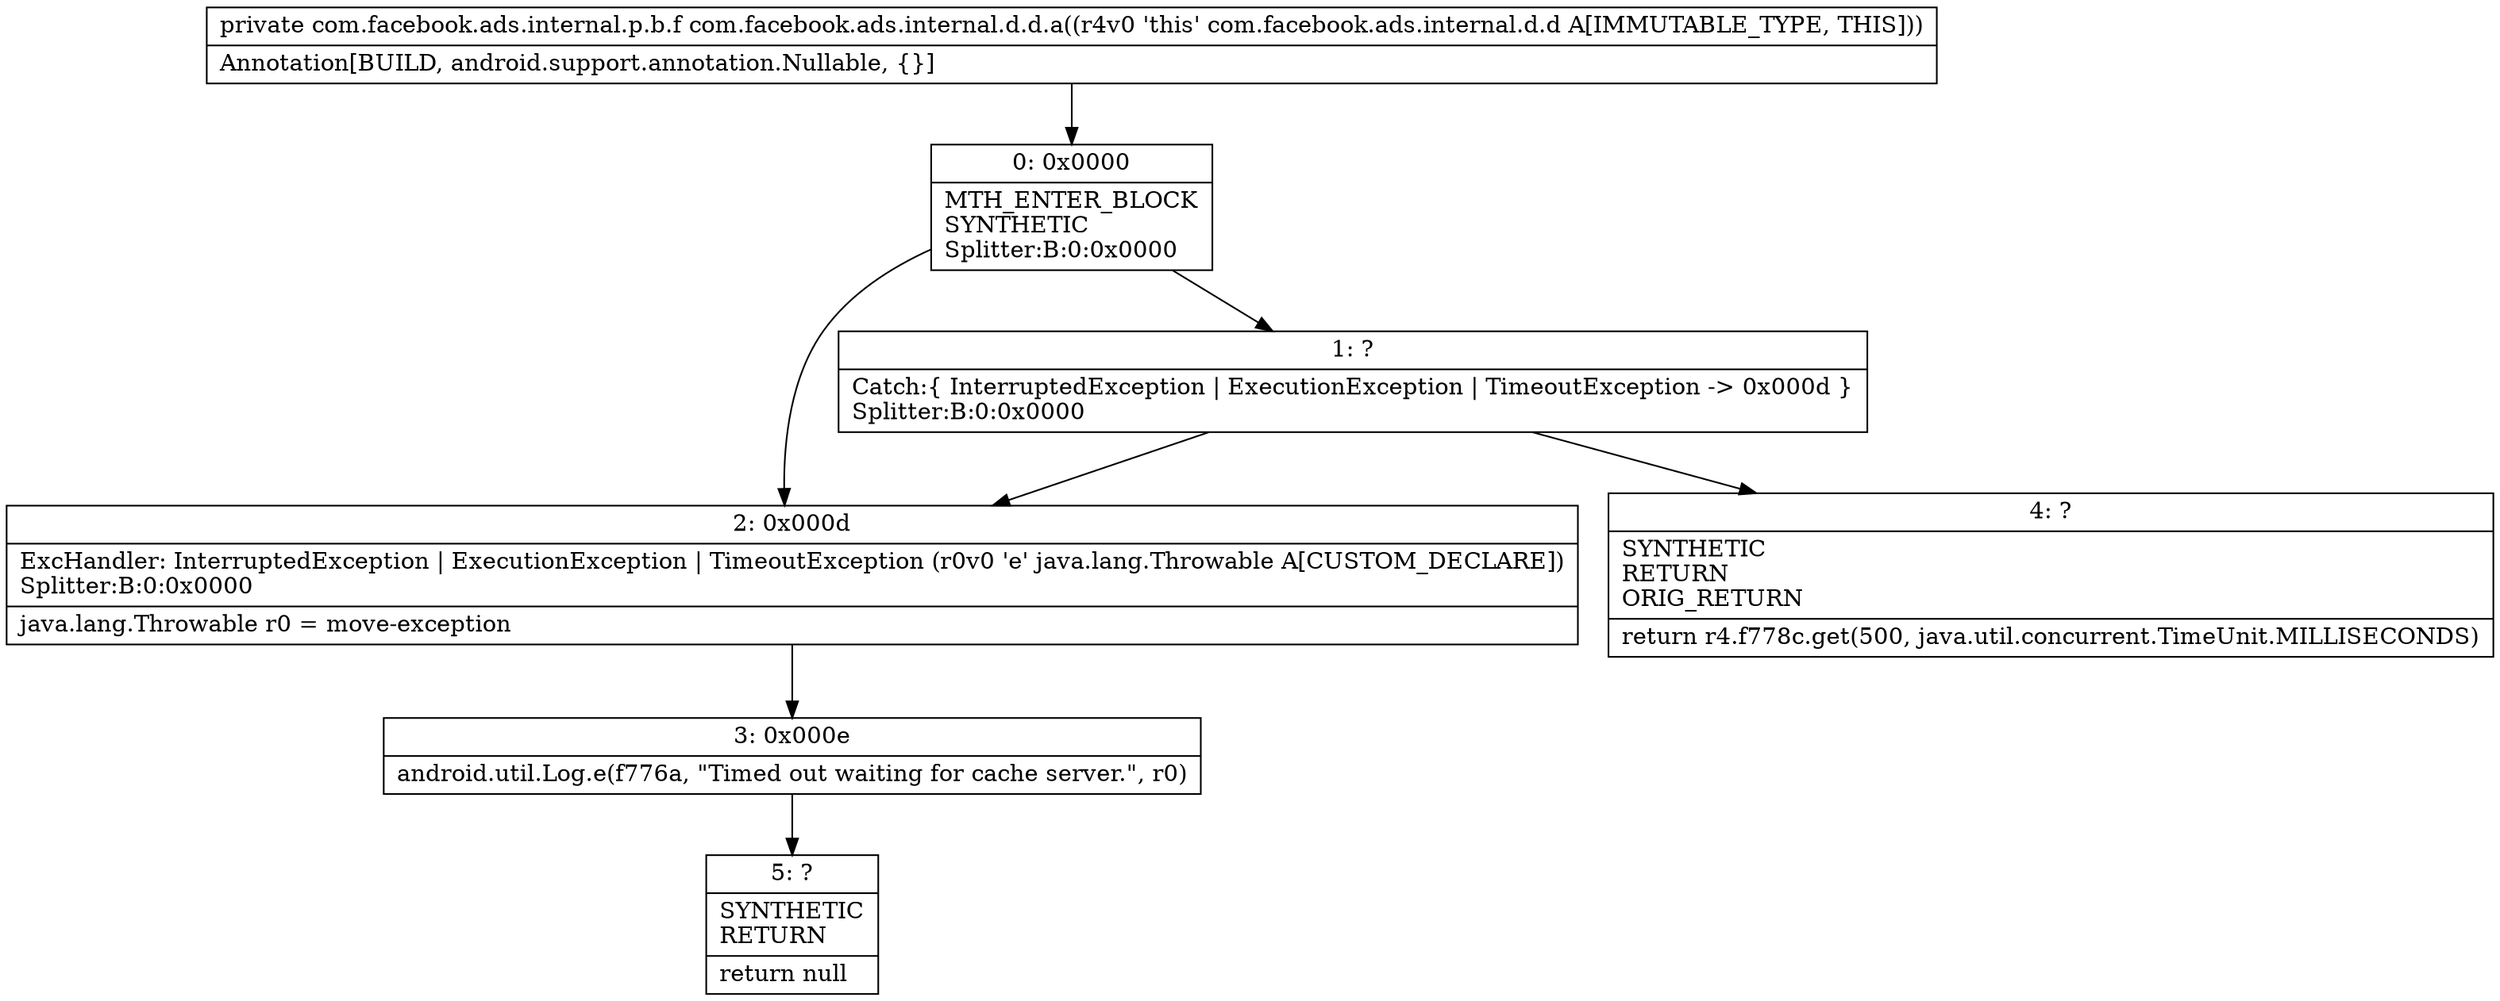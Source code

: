 digraph "CFG forcom.facebook.ads.internal.d.d.a()Lcom\/facebook\/ads\/internal\/p\/b\/f;" {
Node_0 [shape=record,label="{0\:\ 0x0000|MTH_ENTER_BLOCK\lSYNTHETIC\lSplitter:B:0:0x0000\l}"];
Node_1 [shape=record,label="{1\:\ ?|Catch:\{ InterruptedException \| ExecutionException \| TimeoutException \-\> 0x000d \}\lSplitter:B:0:0x0000\l}"];
Node_2 [shape=record,label="{2\:\ 0x000d|ExcHandler: InterruptedException \| ExecutionException \| TimeoutException (r0v0 'e' java.lang.Throwable A[CUSTOM_DECLARE])\lSplitter:B:0:0x0000\l|java.lang.Throwable r0 = move\-exception\l}"];
Node_3 [shape=record,label="{3\:\ 0x000e|android.util.Log.e(f776a, \"Timed out waiting for cache server.\", r0)\l}"];
Node_4 [shape=record,label="{4\:\ ?|SYNTHETIC\lRETURN\lORIG_RETURN\l|return r4.f778c.get(500, java.util.concurrent.TimeUnit.MILLISECONDS)\l}"];
Node_5 [shape=record,label="{5\:\ ?|SYNTHETIC\lRETURN\l|return null\l}"];
MethodNode[shape=record,label="{private com.facebook.ads.internal.p.b.f com.facebook.ads.internal.d.d.a((r4v0 'this' com.facebook.ads.internal.d.d A[IMMUTABLE_TYPE, THIS]))  | Annotation[BUILD, android.support.annotation.Nullable, \{\}]\l}"];
MethodNode -> Node_0;
Node_0 -> Node_1;
Node_0 -> Node_2;
Node_1 -> Node_2;
Node_1 -> Node_4;
Node_2 -> Node_3;
Node_3 -> Node_5;
}

